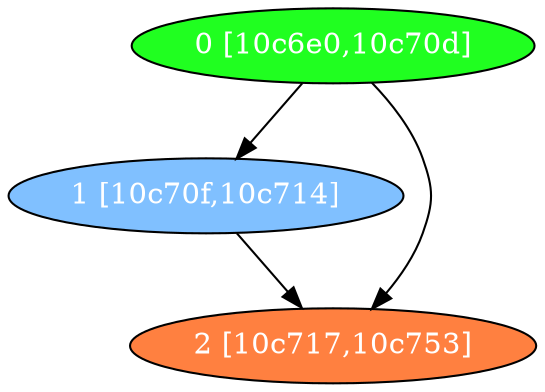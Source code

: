diGraph libnss3{
	libnss3_0  [style=filled fillcolor="#20FF20" fontcolor="#ffffff" shape=oval label="0 [10c6e0,10c70d]"]
	libnss3_1  [style=filled fillcolor="#80C0FF" fontcolor="#ffffff" shape=oval label="1 [10c70f,10c714]"]
	libnss3_2  [style=filled fillcolor="#FF8040" fontcolor="#ffffff" shape=oval label="2 [10c717,10c753]"]

	libnss3_0 -> libnss3_1
	libnss3_0 -> libnss3_2
	libnss3_1 -> libnss3_2
}